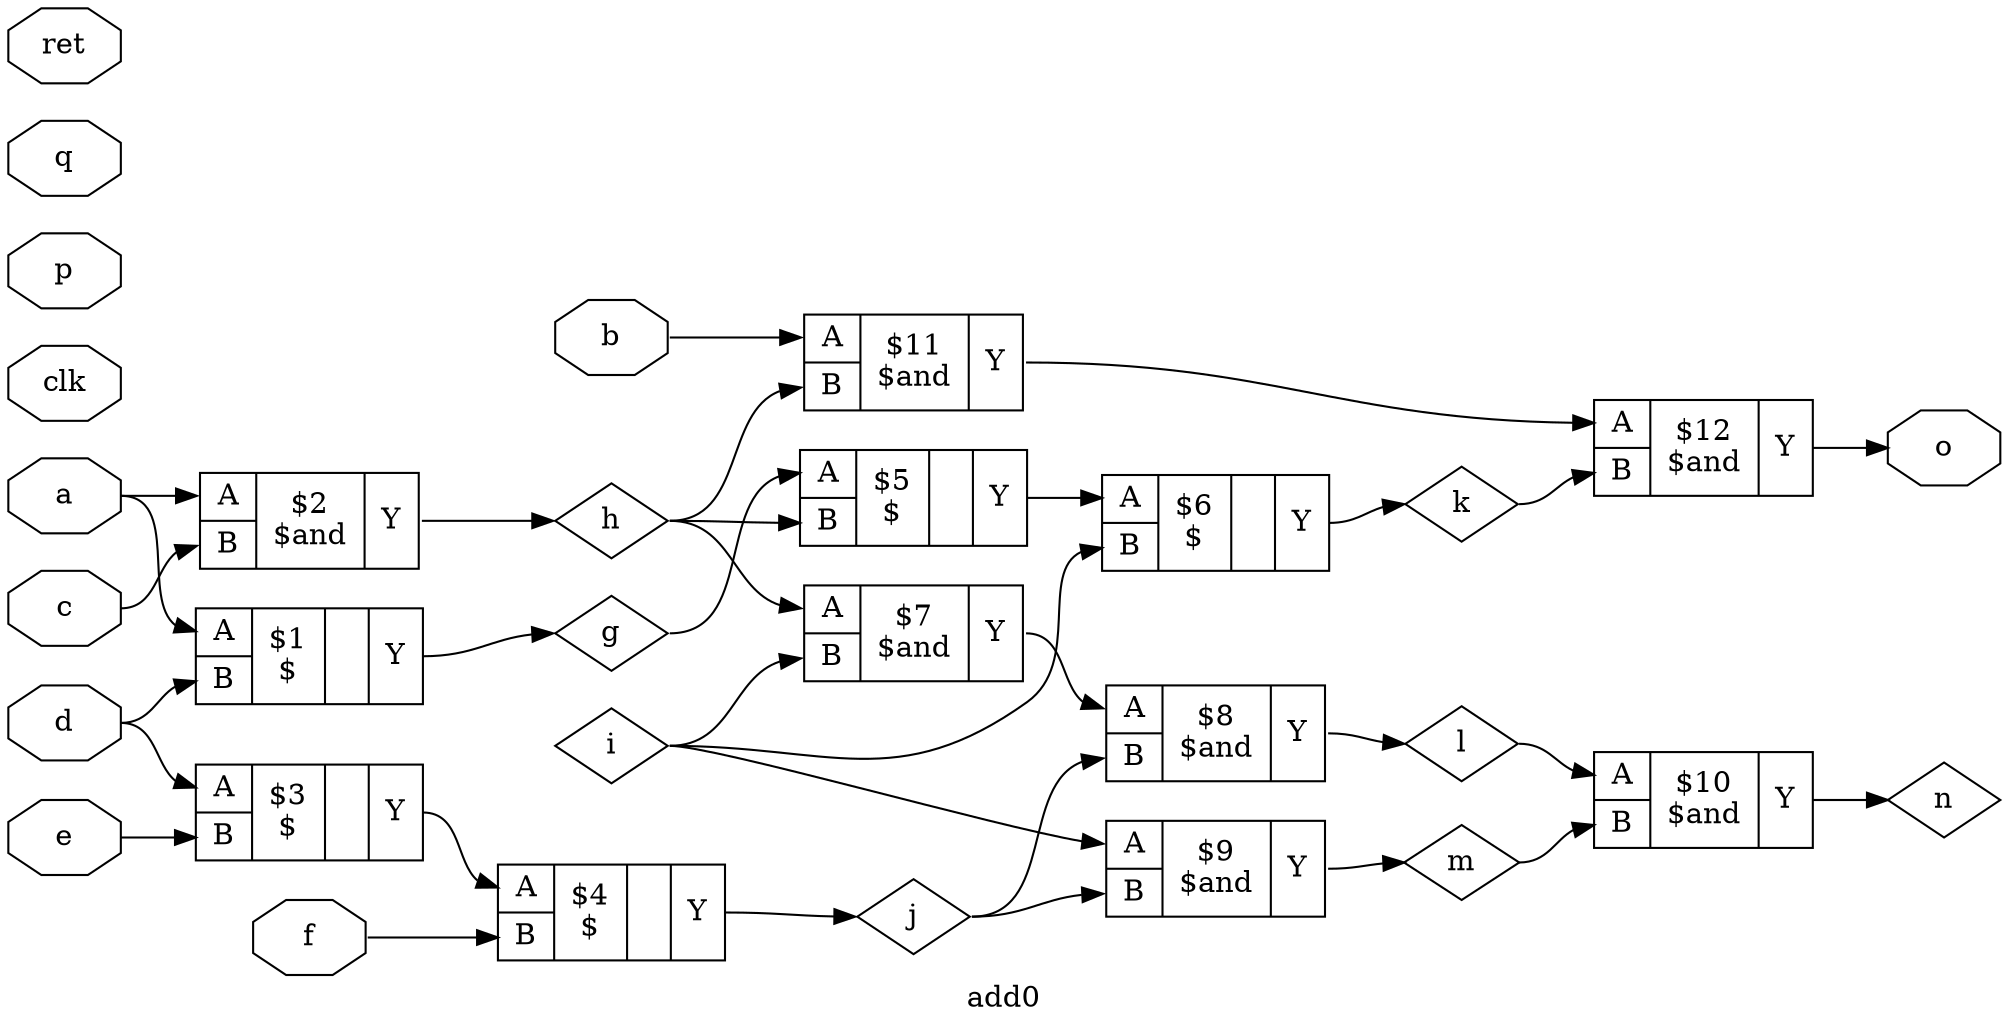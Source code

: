 digraph "add0" {
label="add0";
rankdir="LR";
remincross=true;
n1 [ shape=octagon, label="a"];
n2 [ shape=octagon, label="b"];
n3 [ shape=octagon, label="c"];
n4 [ shape=octagon, label="clk"];
n5 [ shape=octagon, label="d"];
n6 [ shape=octagon, label="e"];
n7 [ shape=octagon, label="f"];
n8 [ shape=diamond, label="g"];
n9 [ shape=diamond, label="h"];
n10 [ shape=diamond, label="i"];
n11 [ shape=diamond, label="j"];
n12 [ shape=diamond, label="k"];
n13 [ shape=diamond, label="l"];
n14 [ shape=diamond, label="m"];
n15 [ shape=diamond, label="n"];
n16 [ shape=octagon, label="o"];
n17 [ shape=octagon, label="p"];
n18 [ shape=octagon, label="q"];
n19 [ shape=octagon, label="ret"];
c23 [ shape=record, label="{{<p20> A|<p21> B}|$1\n$||{<p22> Y}}", ];
n1:e -> c23:p20:w;
n5:e -> c23:p21:w;
c23:p22:e -> n8:w;
c24 [ shape=record, label="{{<p20> A|<p21> B}|$2\n\$and|{<p22> Y}}", ];
n1:e -> c24:p20:w;
n3:e -> c24:p21:w;
c24:p22:e -> n9:w;
c25 [ shape=record, label="{{<p20> A|<p21> B}|$3\n$||{<p22> Y}}", ];
n5:e -> c25:p20:w;
n6:e -> c25:p21:w;
c26 [ shape=record, label="{{<p20> A|<p21> B}|$4\n$||{<p22> Y}}", ];
c25:e -> c26:p20:w;
n7:e -> c26:p21:w;
c26:p22:e -> n11:w;
c27 [ shape=record, label="{{<p20> A|<p21> B}|$5\n$||{<p22> Y}}", ];
n8:e -> c27:p20:w;
n9:e -> c27:p21:w;
c28 [ shape=record, label="{{<p20> A|<p21> B}|$6\n$||{<p22> Y}}", ];
c27:e -> c28:p20:w;
n10:e -> c28:p21:w;
c28:p22:e -> n12:w;
c29 [ shape=record, label="{{<p20> A|<p21> B}|$7\n\$and|{<p22> Y}}", ];
n9:e -> c29:p20:w;
n10:e -> c29:p21:w;
c30 [ shape=record, label="{{<p20> A|<p21> B}|$8\n\$and|{<p22> Y}}", ];
c29:e -> c30:p20:w;
n11:e -> c30:p21:w;
c30:p22:e -> n13:w;
c31 [ shape=record, label="{{<p20> A|<p21> B}|$9\n\$and|{<p22> Y}}", ];
n10:e -> c31:p20:w;
n11:e -> c31:p21:w;
c31:p22:e -> n14:w;
c32 [ shape=record, label="{{<p20> A|<p21> B}|$10\n\$and|{<p22> Y}}", ];
n13:e -> c32:p20:w;
n14:e -> c32:p21:w;
c32:p22:e -> n15:w;
c33 [ shape=record, label="{{<p20> A|<p21> B}|$11\n\$and|{<p22> Y}}", ];
n2:e -> c33:p20:w;
n9:e -> c33:p21:w;
c34 [ shape=record, label="{{<p20> A|<p21> B}|$12\n\$and|{<p22> Y}}", ];
c33:e -> c34:p20:w;
n12:e -> c34:p21:w;
c34:p22:e -> n16:w;
}

